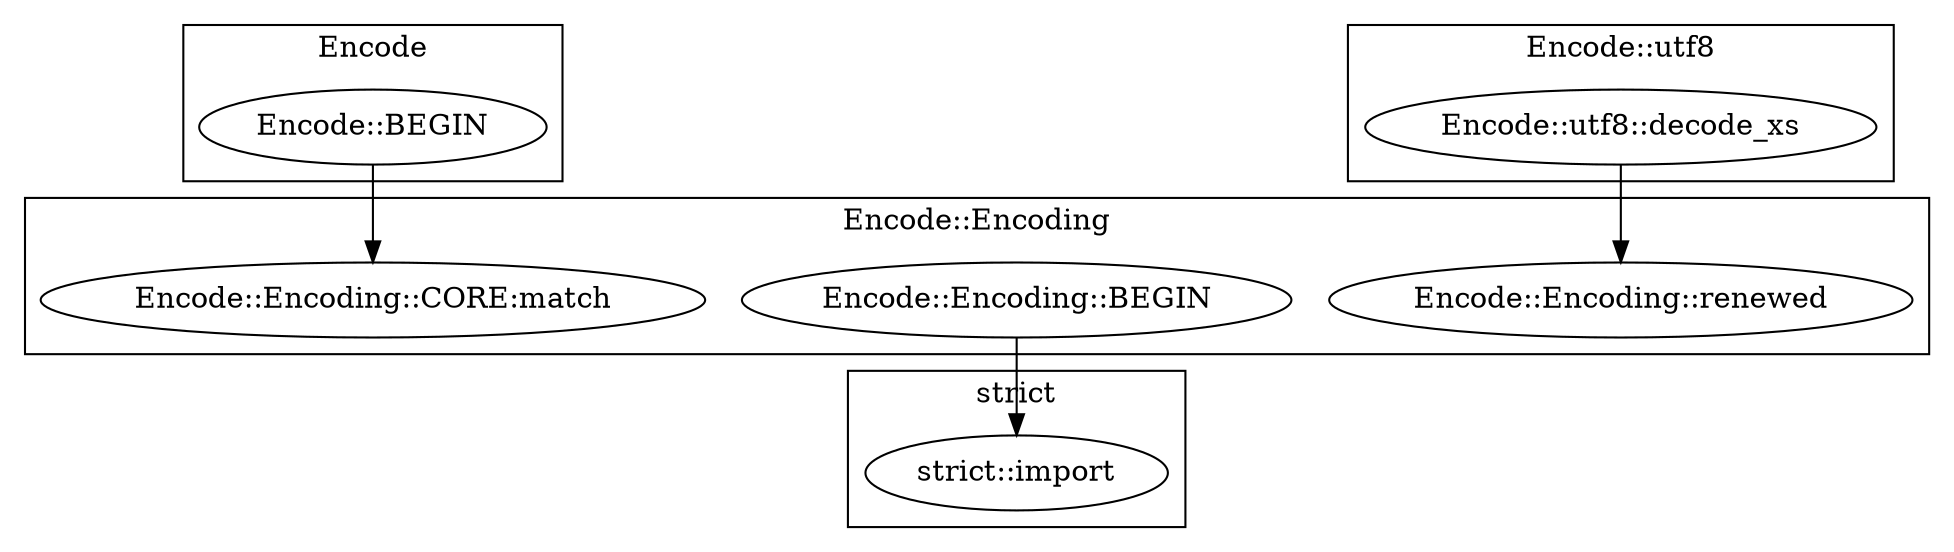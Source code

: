 digraph {
graph [overlap=false]
subgraph cluster_Encode {
	label="Encode";
	"Encode::BEGIN";
}
subgraph cluster_strict {
	label="strict";
	"strict::import";
}
subgraph cluster_Encode_Encoding {
	label="Encode::Encoding";
	"Encode::Encoding::CORE:match";
	"Encode::Encoding::BEGIN";
	"Encode::Encoding::renewed";
}
subgraph cluster_Encode_utf8 {
	label="Encode::utf8";
	"Encode::utf8::decode_xs";
}
"Encode::BEGIN" -> "Encode::Encoding::CORE:match";
"Encode::utf8::decode_xs" -> "Encode::Encoding::renewed";
"Encode::Encoding::BEGIN" -> "strict::import";
}
